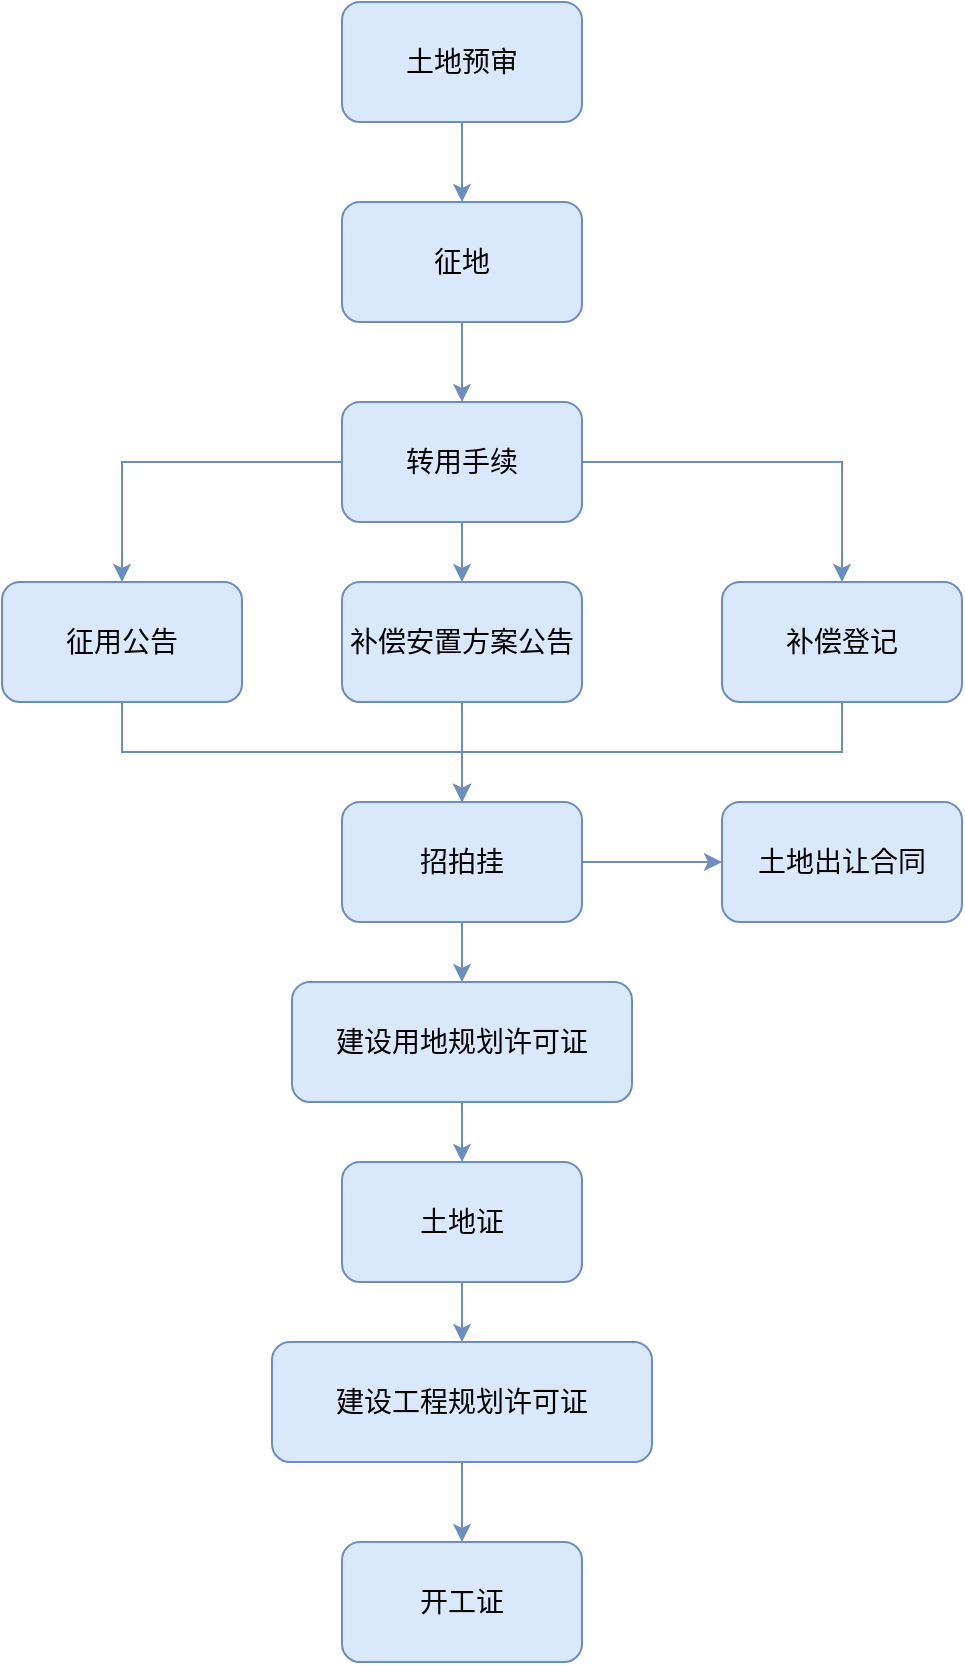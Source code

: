 <mxfile version="21.1.4" type="github">
  <diagram name="第 1 页" id="RKMw0VFzwhU5_ZIt3xhK">
    <mxGraphModel dx="1179" dy="647" grid="1" gridSize="10" guides="1" tooltips="1" connect="1" arrows="1" fold="1" page="1" pageScale="1" pageWidth="827" pageHeight="1169" math="0" shadow="0">
      <root>
        <mxCell id="0" />
        <mxCell id="1" parent="0" />
        <mxCell id="Sv3YUqrAasHjxWlkc90t-3" value="" style="edgeStyle=orthogonalEdgeStyle;rounded=0;orthogonalLoop=1;jettySize=auto;html=1;fillColor=#dae8fc;strokeColor=#6c8ebf;fontSize=14;" edge="1" parent="1" source="Sv3YUqrAasHjxWlkc90t-1" target="Sv3YUqrAasHjxWlkc90t-2">
          <mxGeometry relative="1" as="geometry" />
        </mxCell>
        <mxCell id="Sv3YUqrAasHjxWlkc90t-1" value="土地预审" style="rounded=1;whiteSpace=wrap;html=1;fillColor=#dae8fc;strokeColor=#6c8ebf;fontSize=14;" vertex="1" parent="1">
          <mxGeometry x="200" y="20" width="120" height="60" as="geometry" />
        </mxCell>
        <mxCell id="Sv3YUqrAasHjxWlkc90t-5" value="" style="edgeStyle=orthogonalEdgeStyle;rounded=0;orthogonalLoop=1;jettySize=auto;html=1;fillColor=#dae8fc;strokeColor=#6c8ebf;fontSize=14;" edge="1" parent="1" source="Sv3YUqrAasHjxWlkc90t-2" target="Sv3YUqrAasHjxWlkc90t-4">
          <mxGeometry relative="1" as="geometry" />
        </mxCell>
        <mxCell id="Sv3YUqrAasHjxWlkc90t-2" value="征地" style="rounded=1;whiteSpace=wrap;html=1;fillColor=#dae8fc;strokeColor=#6c8ebf;fontSize=14;" vertex="1" parent="1">
          <mxGeometry x="200" y="120" width="120" height="60" as="geometry" />
        </mxCell>
        <mxCell id="Sv3YUqrAasHjxWlkc90t-9" value="" style="edgeStyle=orthogonalEdgeStyle;rounded=0;orthogonalLoop=1;jettySize=auto;html=1;fillColor=#dae8fc;strokeColor=#6c8ebf;fontSize=14;" edge="1" parent="1" source="Sv3YUqrAasHjxWlkc90t-4" target="Sv3YUqrAasHjxWlkc90t-8">
          <mxGeometry relative="1" as="geometry" />
        </mxCell>
        <mxCell id="Sv3YUqrAasHjxWlkc90t-12" style="edgeStyle=orthogonalEdgeStyle;rounded=0;orthogonalLoop=1;jettySize=auto;html=1;exitX=0;exitY=0.5;exitDx=0;exitDy=0;entryX=0.5;entryY=0;entryDx=0;entryDy=0;fillColor=#dae8fc;strokeColor=#6c8ebf;fontSize=14;" edge="1" parent="1" source="Sv3YUqrAasHjxWlkc90t-4" target="Sv3YUqrAasHjxWlkc90t-10">
          <mxGeometry relative="1" as="geometry" />
        </mxCell>
        <mxCell id="Sv3YUqrAasHjxWlkc90t-13" style="edgeStyle=orthogonalEdgeStyle;rounded=0;orthogonalLoop=1;jettySize=auto;html=1;exitX=1;exitY=0.5;exitDx=0;exitDy=0;entryX=0.5;entryY=0;entryDx=0;entryDy=0;fillColor=#dae8fc;strokeColor=#6c8ebf;fontSize=14;" edge="1" parent="1" source="Sv3YUqrAasHjxWlkc90t-4" target="Sv3YUqrAasHjxWlkc90t-11">
          <mxGeometry relative="1" as="geometry" />
        </mxCell>
        <mxCell id="Sv3YUqrAasHjxWlkc90t-4" value="转用手续" style="rounded=1;whiteSpace=wrap;html=1;fillColor=#dae8fc;strokeColor=#6c8ebf;fontSize=14;" vertex="1" parent="1">
          <mxGeometry x="200" y="220" width="120" height="60" as="geometry" />
        </mxCell>
        <mxCell id="Sv3YUqrAasHjxWlkc90t-15" value="" style="edgeStyle=orthogonalEdgeStyle;rounded=0;orthogonalLoop=1;jettySize=auto;html=1;fillColor=#dae8fc;strokeColor=#6c8ebf;fontSize=14;" edge="1" parent="1" source="Sv3YUqrAasHjxWlkc90t-8" target="Sv3YUqrAasHjxWlkc90t-14">
          <mxGeometry relative="1" as="geometry" />
        </mxCell>
        <mxCell id="Sv3YUqrAasHjxWlkc90t-8" value="补偿安置方案公告" style="rounded=1;whiteSpace=wrap;html=1;fillColor=#dae8fc;strokeColor=#6c8ebf;fontSize=14;" vertex="1" parent="1">
          <mxGeometry x="200" y="310" width="120" height="60" as="geometry" />
        </mxCell>
        <mxCell id="Sv3YUqrAasHjxWlkc90t-27" style="edgeStyle=orthogonalEdgeStyle;rounded=0;orthogonalLoop=1;jettySize=auto;html=1;exitX=0.5;exitY=1;exitDx=0;exitDy=0;entryX=0.5;entryY=0;entryDx=0;entryDy=0;fillColor=#dae8fc;strokeColor=#6c8ebf;fontSize=14;" edge="1" parent="1" source="Sv3YUqrAasHjxWlkc90t-10" target="Sv3YUqrAasHjxWlkc90t-14">
          <mxGeometry relative="1" as="geometry" />
        </mxCell>
        <mxCell id="Sv3YUqrAasHjxWlkc90t-10" value="征用公告" style="rounded=1;whiteSpace=wrap;html=1;fillColor=#dae8fc;strokeColor=#6c8ebf;fontSize=14;" vertex="1" parent="1">
          <mxGeometry x="30" y="310" width="120" height="60" as="geometry" />
        </mxCell>
        <mxCell id="Sv3YUqrAasHjxWlkc90t-28" style="edgeStyle=orthogonalEdgeStyle;rounded=0;orthogonalLoop=1;jettySize=auto;html=1;exitX=0.5;exitY=1;exitDx=0;exitDy=0;entryX=0.5;entryY=0;entryDx=0;entryDy=0;fillColor=#dae8fc;strokeColor=#6c8ebf;fontSize=14;" edge="1" parent="1" source="Sv3YUqrAasHjxWlkc90t-11" target="Sv3YUqrAasHjxWlkc90t-14">
          <mxGeometry relative="1" as="geometry" />
        </mxCell>
        <mxCell id="Sv3YUqrAasHjxWlkc90t-11" value="补偿登记" style="rounded=1;whiteSpace=wrap;html=1;fillColor=#dae8fc;strokeColor=#6c8ebf;fontSize=14;" vertex="1" parent="1">
          <mxGeometry x="390" y="310" width="120" height="60" as="geometry" />
        </mxCell>
        <mxCell id="Sv3YUqrAasHjxWlkc90t-18" style="edgeStyle=orthogonalEdgeStyle;rounded=0;orthogonalLoop=1;jettySize=auto;html=1;exitX=1;exitY=0.5;exitDx=0;exitDy=0;entryX=0;entryY=0.5;entryDx=0;entryDy=0;fillColor=#dae8fc;strokeColor=#6c8ebf;fontSize=14;" edge="1" parent="1" source="Sv3YUqrAasHjxWlkc90t-14" target="Sv3YUqrAasHjxWlkc90t-17">
          <mxGeometry relative="1" as="geometry" />
        </mxCell>
        <mxCell id="Sv3YUqrAasHjxWlkc90t-20" value="" style="edgeStyle=orthogonalEdgeStyle;rounded=0;orthogonalLoop=1;jettySize=auto;html=1;fillColor=#dae8fc;strokeColor=#6c8ebf;fontSize=14;" edge="1" parent="1" source="Sv3YUqrAasHjxWlkc90t-14" target="Sv3YUqrAasHjxWlkc90t-19">
          <mxGeometry relative="1" as="geometry" />
        </mxCell>
        <mxCell id="Sv3YUqrAasHjxWlkc90t-14" value="招拍挂" style="rounded=1;whiteSpace=wrap;html=1;fillColor=#dae8fc;strokeColor=#6c8ebf;fontSize=14;" vertex="1" parent="1">
          <mxGeometry x="200" y="420" width="120" height="60" as="geometry" />
        </mxCell>
        <mxCell id="Sv3YUqrAasHjxWlkc90t-17" value="土地出让合同" style="rounded=1;whiteSpace=wrap;html=1;fillColor=#dae8fc;strokeColor=#6c8ebf;fontSize=14;" vertex="1" parent="1">
          <mxGeometry x="390" y="420" width="120" height="60" as="geometry" />
        </mxCell>
        <mxCell id="Sv3YUqrAasHjxWlkc90t-22" value="" style="edgeStyle=orthogonalEdgeStyle;rounded=0;orthogonalLoop=1;jettySize=auto;html=1;fillColor=#dae8fc;strokeColor=#6c8ebf;fontSize=14;" edge="1" parent="1" source="Sv3YUqrAasHjxWlkc90t-19" target="Sv3YUqrAasHjxWlkc90t-21">
          <mxGeometry relative="1" as="geometry" />
        </mxCell>
        <mxCell id="Sv3YUqrAasHjxWlkc90t-19" value="建设用地规划许可证" style="rounded=1;whiteSpace=wrap;html=1;fillColor=#dae8fc;strokeColor=#6c8ebf;fontSize=14;" vertex="1" parent="1">
          <mxGeometry x="175" y="510" width="170" height="60" as="geometry" />
        </mxCell>
        <mxCell id="Sv3YUqrAasHjxWlkc90t-24" value="" style="edgeStyle=orthogonalEdgeStyle;rounded=0;orthogonalLoop=1;jettySize=auto;html=1;fillColor=#dae8fc;strokeColor=#6c8ebf;fontSize=14;" edge="1" parent="1" source="Sv3YUqrAasHjxWlkc90t-21" target="Sv3YUqrAasHjxWlkc90t-23">
          <mxGeometry relative="1" as="geometry" />
        </mxCell>
        <mxCell id="Sv3YUqrAasHjxWlkc90t-21" value="土地证" style="rounded=1;whiteSpace=wrap;html=1;fillColor=#dae8fc;strokeColor=#6c8ebf;fontSize=14;" vertex="1" parent="1">
          <mxGeometry x="200" y="600" width="120" height="60" as="geometry" />
        </mxCell>
        <mxCell id="Sv3YUqrAasHjxWlkc90t-26" value="" style="edgeStyle=orthogonalEdgeStyle;rounded=0;orthogonalLoop=1;jettySize=auto;html=1;fillColor=#dae8fc;strokeColor=#6c8ebf;fontSize=14;" edge="1" parent="1" source="Sv3YUqrAasHjxWlkc90t-23" target="Sv3YUqrAasHjxWlkc90t-25">
          <mxGeometry relative="1" as="geometry" />
        </mxCell>
        <mxCell id="Sv3YUqrAasHjxWlkc90t-23" value="建设工程规划许可证" style="rounded=1;whiteSpace=wrap;html=1;fillColor=#dae8fc;strokeColor=#6c8ebf;fontSize=14;" vertex="1" parent="1">
          <mxGeometry x="165" y="690" width="190" height="60" as="geometry" />
        </mxCell>
        <mxCell id="Sv3YUqrAasHjxWlkc90t-25" value="开工证" style="rounded=1;whiteSpace=wrap;html=1;fillColor=#dae8fc;strokeColor=#6c8ebf;fontSize=14;" vertex="1" parent="1">
          <mxGeometry x="200" y="790" width="120" height="60" as="geometry" />
        </mxCell>
      </root>
    </mxGraphModel>
  </diagram>
</mxfile>
